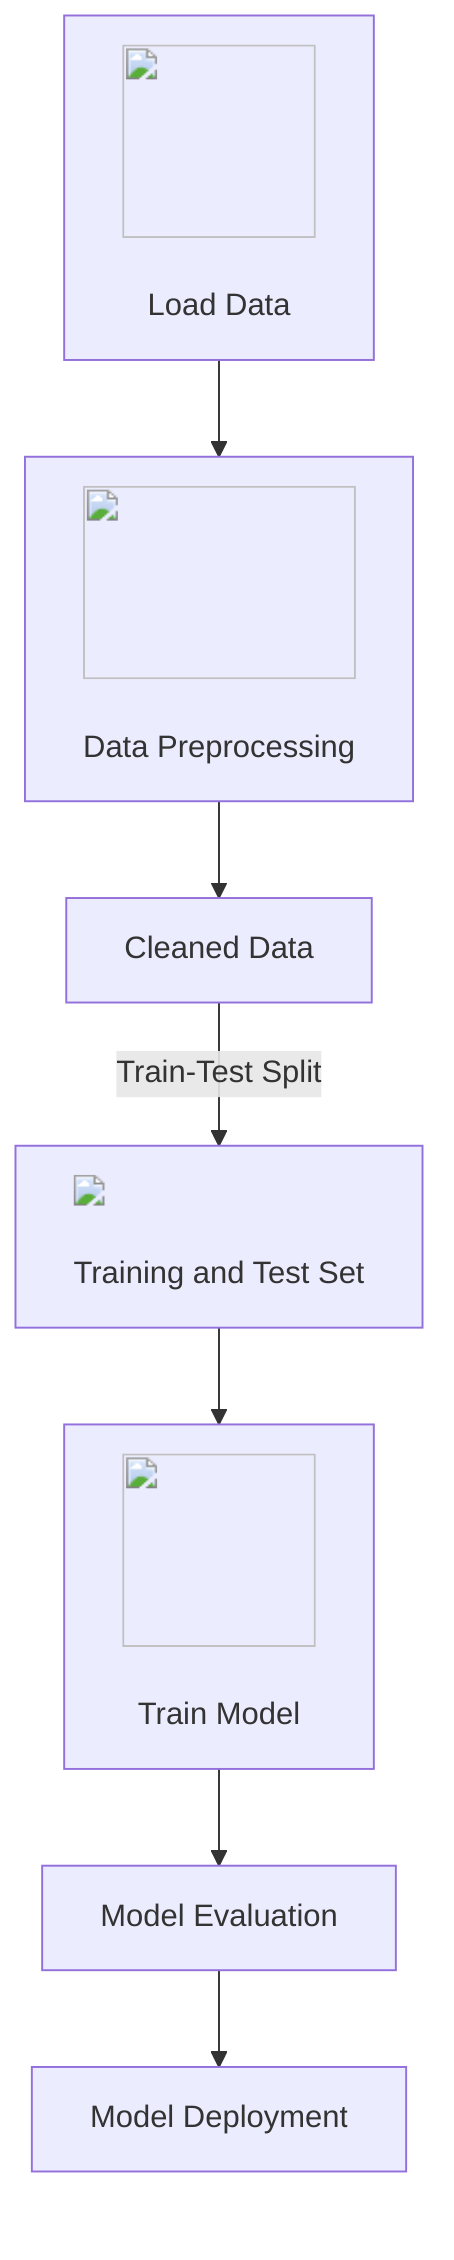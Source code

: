 graph TD;
A["<img src='icons/file.svg' width=100 height=100/> <br/> Load Data"] --> B["<img src='icons/database.svg' width=100 height=100/> <br/> Data Preprocessing"];
B --> C["Cleaned Data"]; 
C -->|Train-Test Split| D["<img src='dummy_plots/barplot_template.svg'/> <br/> Training and Test Set"];
D --> E["<img src='icons/brain.svg' width=100 height=100/> <br/> Train Model"];
E --> F["Model Evaluation"];
F --> G["Model Deployment"];